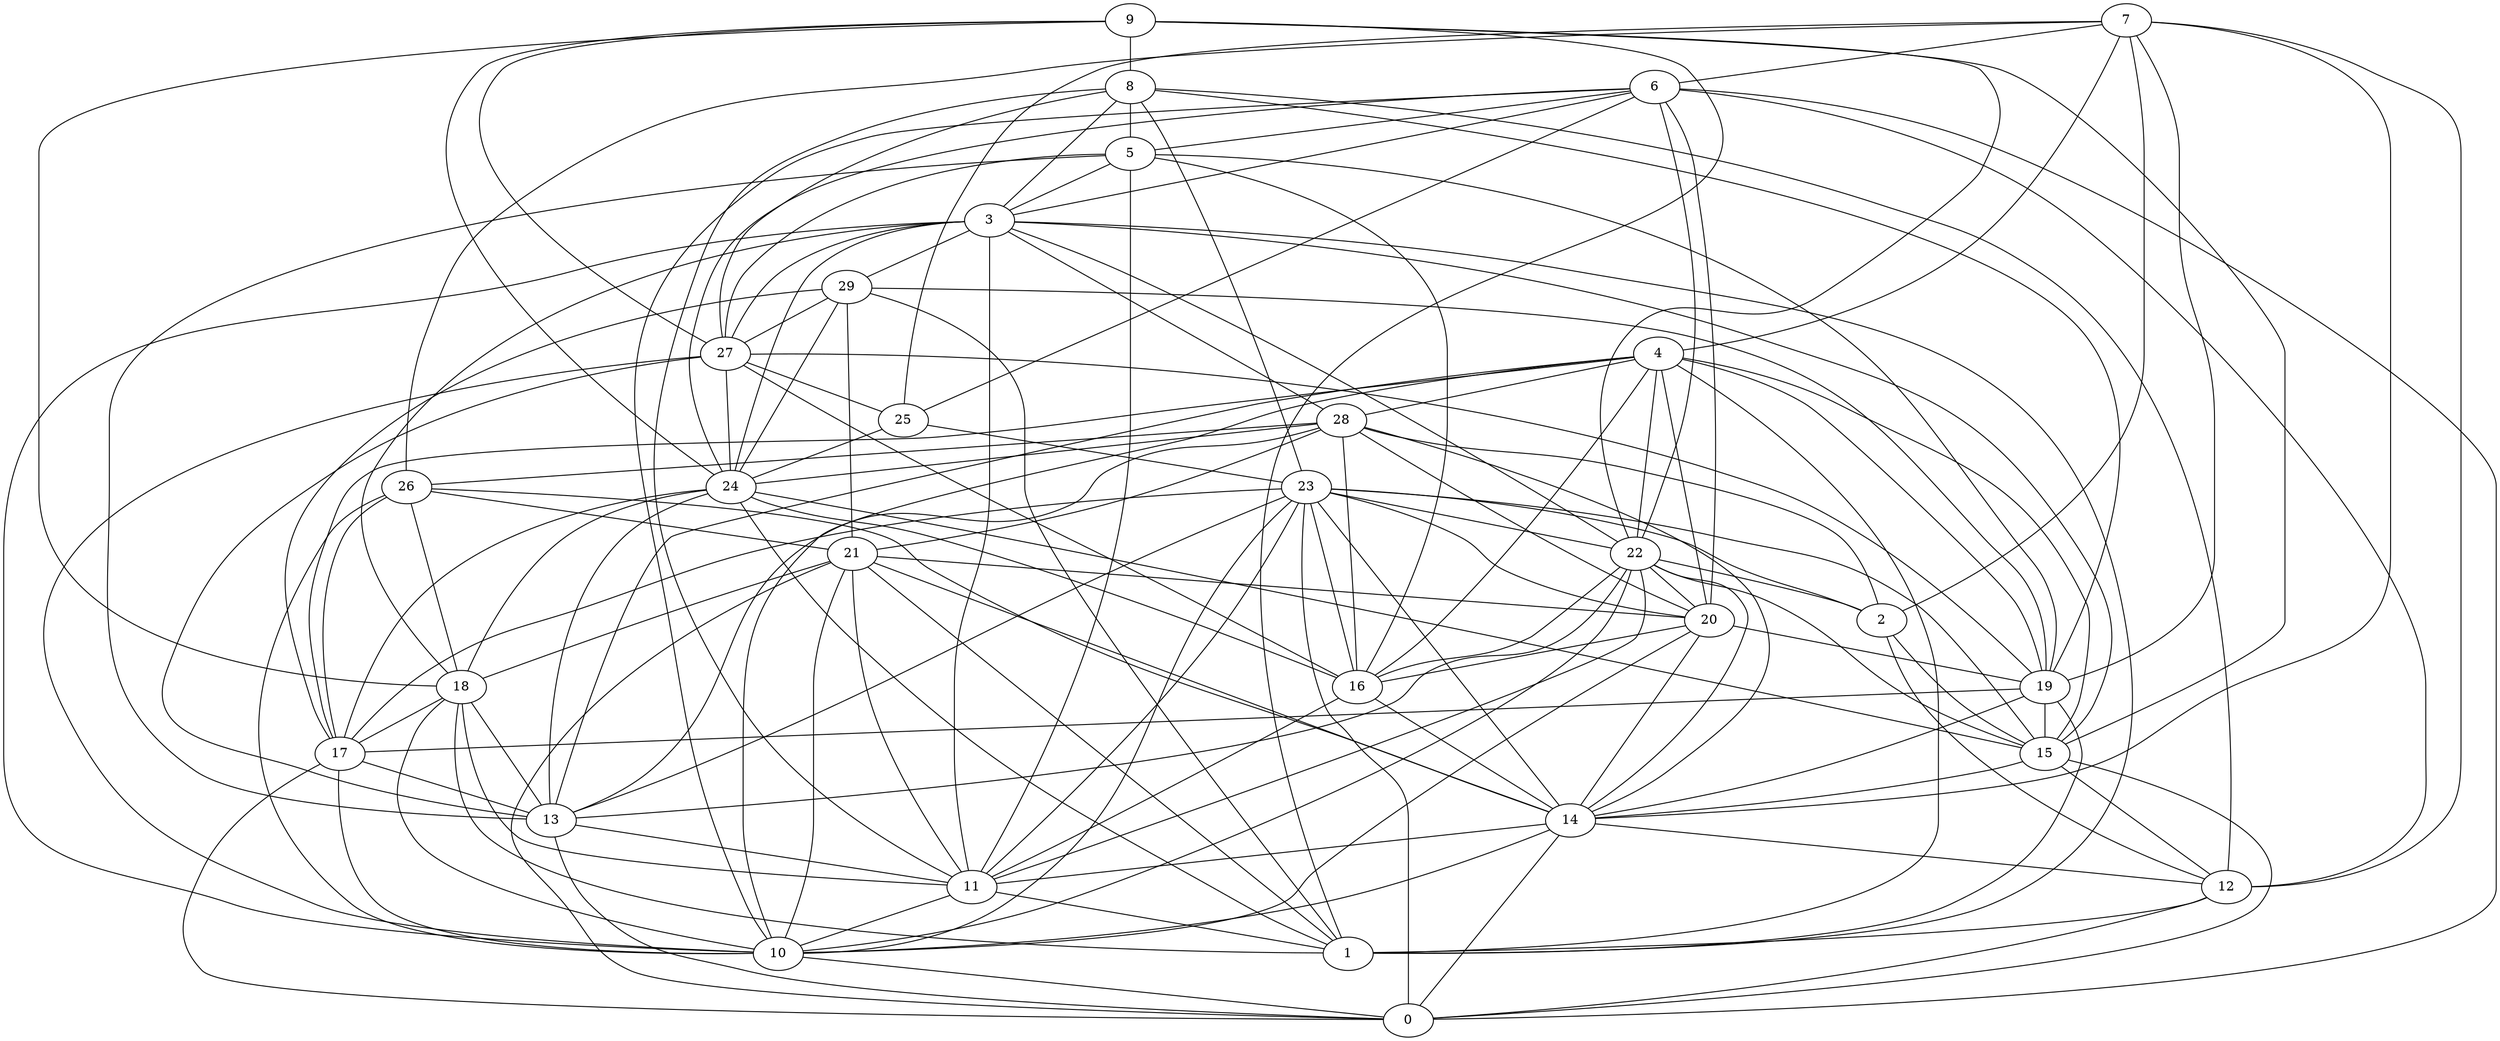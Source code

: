 digraph GG_graph {

subgraph G_graph {
edge [color = black]
"19" -> "14" [dir = none]
"20" -> "10" [dir = none]
"20" -> "19" [dir = none]
"20" -> "16" [dir = none]
"20" -> "14" [dir = none]
"23" -> "20" [dir = none]
"23" -> "15" [dir = none]
"23" -> "0" [dir = none]
"23" -> "2" [dir = none]
"21" -> "20" [dir = none]
"21" -> "18" [dir = none]
"14" -> "0" [dir = none]
"14" -> "10" [dir = none]
"26" -> "18" [dir = none]
"29" -> "24" [dir = none]
"29" -> "21" [dir = none]
"29" -> "19" [dir = none]
"15" -> "0" [dir = none]
"15" -> "14" [dir = none]
"15" -> "12" [dir = none]
"13" -> "11" [dir = none]
"13" -> "0" [dir = none]
"18" -> "11" [dir = none]
"18" -> "10" [dir = none]
"18" -> "17" [dir = none]
"18" -> "13" [dir = none]
"11" -> "1" [dir = none]
"28" -> "26" [dir = none]
"28" -> "2" [dir = none]
"28" -> "13" [dir = none]
"7" -> "6" [dir = none]
"7" -> "14" [dir = none]
"7" -> "26" [dir = none]
"27" -> "25" [dir = none]
"27" -> "19" [dir = none]
"22" -> "2" [dir = none]
"22" -> "20" [dir = none]
"22" -> "10" [dir = none]
"9" -> "8" [dir = none]
"9" -> "15" [dir = none]
"9" -> "1" [dir = none]
"17" -> "13" [dir = none]
"6" -> "12" [dir = none]
"6" -> "22" [dir = none]
"6" -> "20" [dir = none]
"3" -> "28" [dir = none]
"3" -> "10" [dir = none]
"3" -> "24" [dir = none]
"16" -> "11" [dir = none]
"8" -> "11" [dir = none]
"8" -> "27" [dir = none]
"24" -> "1" [dir = none]
"5" -> "13" [dir = none]
"5" -> "16" [dir = none]
"5" -> "11" [dir = none]
"25" -> "24" [dir = none]
"4" -> "13" [dir = none]
"4" -> "22" [dir = none]
"16" -> "14" [dir = none]
"7" -> "12" [dir = none]
"6" -> "10" [dir = none]
"28" -> "14" [dir = none]
"3" -> "27" [dir = none]
"22" -> "16" [dir = none]
"5" -> "19" [dir = none]
"18" -> "1" [dir = none]
"6" -> "3" [dir = none]
"3" -> "11" [dir = none]
"14" -> "12" [dir = none]
"24" -> "17" [dir = none]
"6" -> "24" [dir = none]
"2" -> "15" [dir = none]
"19" -> "17" [dir = none]
"28" -> "24" [dir = none]
"8" -> "5" [dir = none]
"26" -> "17" [dir = none]
"6" -> "5" [dir = none]
"23" -> "11" [dir = none]
"8" -> "19" [dir = none]
"8" -> "23" [dir = none]
"8" -> "12" [dir = none]
"7" -> "2" [dir = none]
"10" -> "0" [dir = none]
"3" -> "22" [dir = none]
"22" -> "15" [dir = none]
"17" -> "0" [dir = none]
"23" -> "22" [dir = none]
"22" -> "13" [dir = none]
"6" -> "0" [dir = none]
"26" -> "10" [dir = none]
"7" -> "19" [dir = none]
"5" -> "3" [dir = none]
"3" -> "1" [dir = none]
"29" -> "17" [dir = none]
"29" -> "27" [dir = none]
"24" -> "13" [dir = none]
"7" -> "4" [dir = none]
"9" -> "22" [dir = none]
"4" -> "10" [dir = none]
"2" -> "12" [dir = none]
"28" -> "20" [dir = none]
"21" -> "10" [dir = none]
"26" -> "14" [dir = none]
"8" -> "3" [dir = none]
"25" -> "23" [dir = none]
"5" -> "27" [dir = none]
"19" -> "1" [dir = none]
"4" -> "16" [dir = none]
"24" -> "18" [dir = none]
"21" -> "0" [dir = none]
"3" -> "29" [dir = none]
"23" -> "13" [dir = none]
"22" -> "14" [dir = none]
"27" -> "24" [dir = none]
"14" -> "11" [dir = none]
"26" -> "21" [dir = none]
"3" -> "18" [dir = none]
"17" -> "10" [dir = none]
"23" -> "17" [dir = none]
"9" -> "18" [dir = none]
"21" -> "11" [dir = none]
"22" -> "11" [dir = none]
"21" -> "1" [dir = none]
"4" -> "1" [dir = none]
"28" -> "21" [dir = none]
"4" -> "28" [dir = none]
"21" -> "14" [dir = none]
"27" -> "10" [dir = none]
"27" -> "16" [dir = none]
"28" -> "16" [dir = none]
"23" -> "14" [dir = none]
"27" -> "13" [dir = none]
"3" -> "15" [dir = none]
"4" -> "17" [dir = none]
"9" -> "27" [dir = none]
"24" -> "15" [dir = none]
"7" -> "25" [dir = none]
"4" -> "15" [dir = none]
"29" -> "1" [dir = none]
"9" -> "24" [dir = none]
"23" -> "10" [dir = none]
"23" -> "16" [dir = none]
"4" -> "20" [dir = none]
"12" -> "1" [dir = none]
"12" -> "0" [dir = none]
"19" -> "15" [dir = none]
"24" -> "16" [dir = none]
"11" -> "10" [dir = none]
"4" -> "19" [dir = none]
"6" -> "25" [dir = none]
}

}
